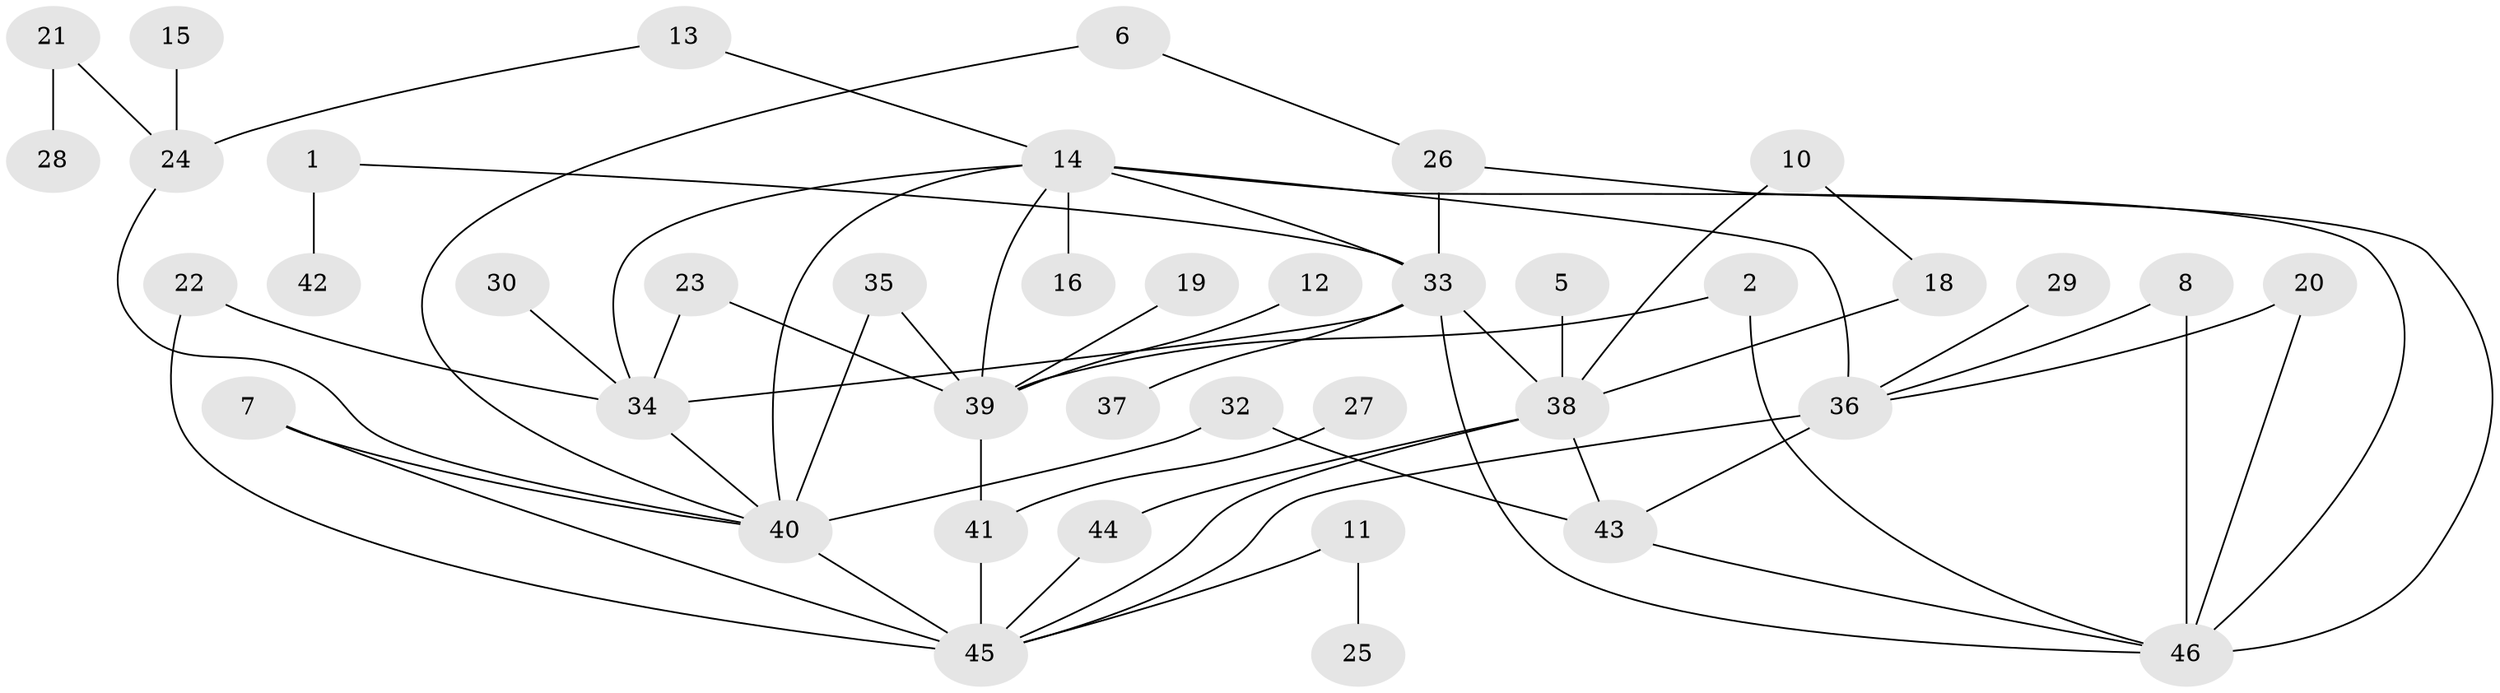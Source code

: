 // original degree distribution, {4: 0.09782608695652174, 2: 0.3695652173913043, 1: 0.22826086956521738, 6: 0.03260869565217391, 5: 0.05434782608695652, 3: 0.16304347826086957, 0: 0.043478260869565216, 7: 0.010869565217391304}
// Generated by graph-tools (version 1.1) at 2025/49/03/09/25 03:49:04]
// undirected, 41 vertices, 61 edges
graph export_dot {
graph [start="1"]
  node [color=gray90,style=filled];
  1;
  2;
  5;
  6;
  7;
  8;
  10;
  11;
  12;
  13;
  14;
  15;
  16;
  18;
  19;
  20;
  21;
  22;
  23;
  24;
  25;
  26;
  27;
  28;
  29;
  30;
  32;
  33;
  34;
  35;
  36;
  37;
  38;
  39;
  40;
  41;
  42;
  43;
  44;
  45;
  46;
  1 -- 33 [weight=1.0];
  1 -- 42 [weight=1.0];
  2 -- 39 [weight=1.0];
  2 -- 46 [weight=1.0];
  5 -- 38 [weight=1.0];
  6 -- 26 [weight=1.0];
  6 -- 40 [weight=1.0];
  7 -- 40 [weight=1.0];
  7 -- 45 [weight=1.0];
  8 -- 36 [weight=1.0];
  8 -- 46 [weight=1.0];
  10 -- 18 [weight=1.0];
  10 -- 38 [weight=1.0];
  11 -- 25 [weight=1.0];
  11 -- 45 [weight=1.0];
  12 -- 39 [weight=1.0];
  13 -- 14 [weight=1.0];
  13 -- 24 [weight=1.0];
  14 -- 16 [weight=1.0];
  14 -- 33 [weight=1.0];
  14 -- 34 [weight=1.0];
  14 -- 36 [weight=2.0];
  14 -- 39 [weight=1.0];
  14 -- 40 [weight=1.0];
  14 -- 46 [weight=1.0];
  15 -- 24 [weight=1.0];
  18 -- 38 [weight=1.0];
  19 -- 39 [weight=1.0];
  20 -- 36 [weight=1.0];
  20 -- 46 [weight=1.0];
  21 -- 24 [weight=1.0];
  21 -- 28 [weight=1.0];
  22 -- 34 [weight=1.0];
  22 -- 45 [weight=1.0];
  23 -- 34 [weight=1.0];
  23 -- 39 [weight=1.0];
  24 -- 40 [weight=1.0];
  26 -- 33 [weight=1.0];
  26 -- 46 [weight=1.0];
  27 -- 41 [weight=1.0];
  29 -- 36 [weight=1.0];
  30 -- 34 [weight=1.0];
  32 -- 40 [weight=1.0];
  32 -- 43 [weight=1.0];
  33 -- 34 [weight=1.0];
  33 -- 37 [weight=1.0];
  33 -- 38 [weight=1.0];
  33 -- 46 [weight=1.0];
  34 -- 40 [weight=1.0];
  35 -- 39 [weight=1.0];
  35 -- 40 [weight=1.0];
  36 -- 43 [weight=1.0];
  36 -- 45 [weight=1.0];
  38 -- 43 [weight=1.0];
  38 -- 44 [weight=1.0];
  38 -- 45 [weight=1.0];
  39 -- 41 [weight=1.0];
  40 -- 45 [weight=2.0];
  41 -- 45 [weight=1.0];
  43 -- 46 [weight=1.0];
  44 -- 45 [weight=1.0];
}
